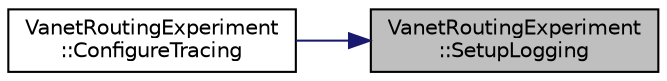 digraph "VanetRoutingExperiment::SetupLogging"
{
 // LATEX_PDF_SIZE
  edge [fontname="Helvetica",fontsize="10",labelfontname="Helvetica",labelfontsize="10"];
  node [fontname="Helvetica",fontsize="10",shape=record];
  rankdir="RL";
  Node1 [label="VanetRoutingExperiment\l::SetupLogging",height=0.2,width=0.4,color="black", fillcolor="grey75", style="filled", fontcolor="black",tooltip="Set up logging."];
  Node1 -> Node2 [dir="back",color="midnightblue",fontsize="10",style="solid",fontname="Helvetica"];
  Node2 [label="VanetRoutingExperiment\l::ConfigureTracing",height=0.2,width=0.4,color="black", fillcolor="white", style="filled",URL="$class_vanet_routing_experiment.html#a8e298dd2353eae14bbf00009e728885e",tooltip="Configure tracing."];
}

